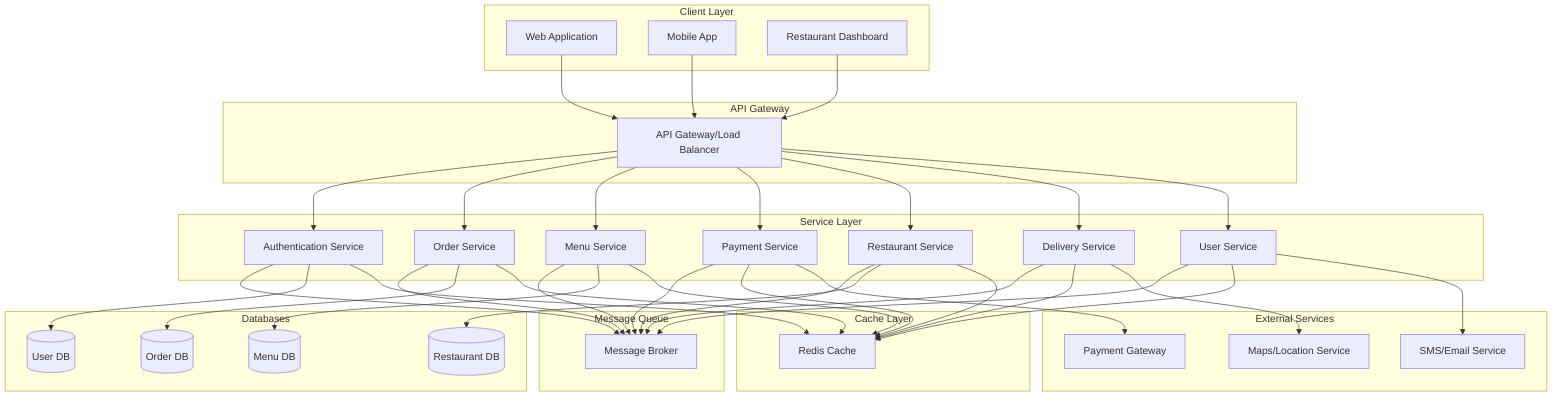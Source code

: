 graph TD
    subgraph Client Layer
        A[Web Application]
        B[Mobile App]
        C[Restaurant Dashboard]
    end

    subgraph API Gateway
        D[API Gateway/Load Balancer]
    end

    subgraph Service Layer
        E[Authentication Service]
        F[Order Service]
        G[Menu Service]
        H[Payment Service]
        I[Restaurant Service]
        J[Delivery Service]
        K[User Service]
    end

    subgraph Message Queue
        L[Message Broker]
    end

    subgraph Databases
        M[(User DB)]
        N[(Order DB)]
        O[(Menu DB)]
        P[(Restaurant DB)]
    end

    subgraph Cache Layer
        Q[Redis Cache]
    end

    subgraph External Services
        R[Payment Gateway]
        S[SMS/Email Service]
        T[Maps/Location Service]
    end

    A & B & C --> D
    D --> E & F & G & H & I & J & K
    E & F & G & H & I & J & K --> L
    E --> M
    F --> N
    G --> O
    I --> P
    E & F & G & H & I & J & K --> Q
    H --> R
    K --> S
    J --> T
